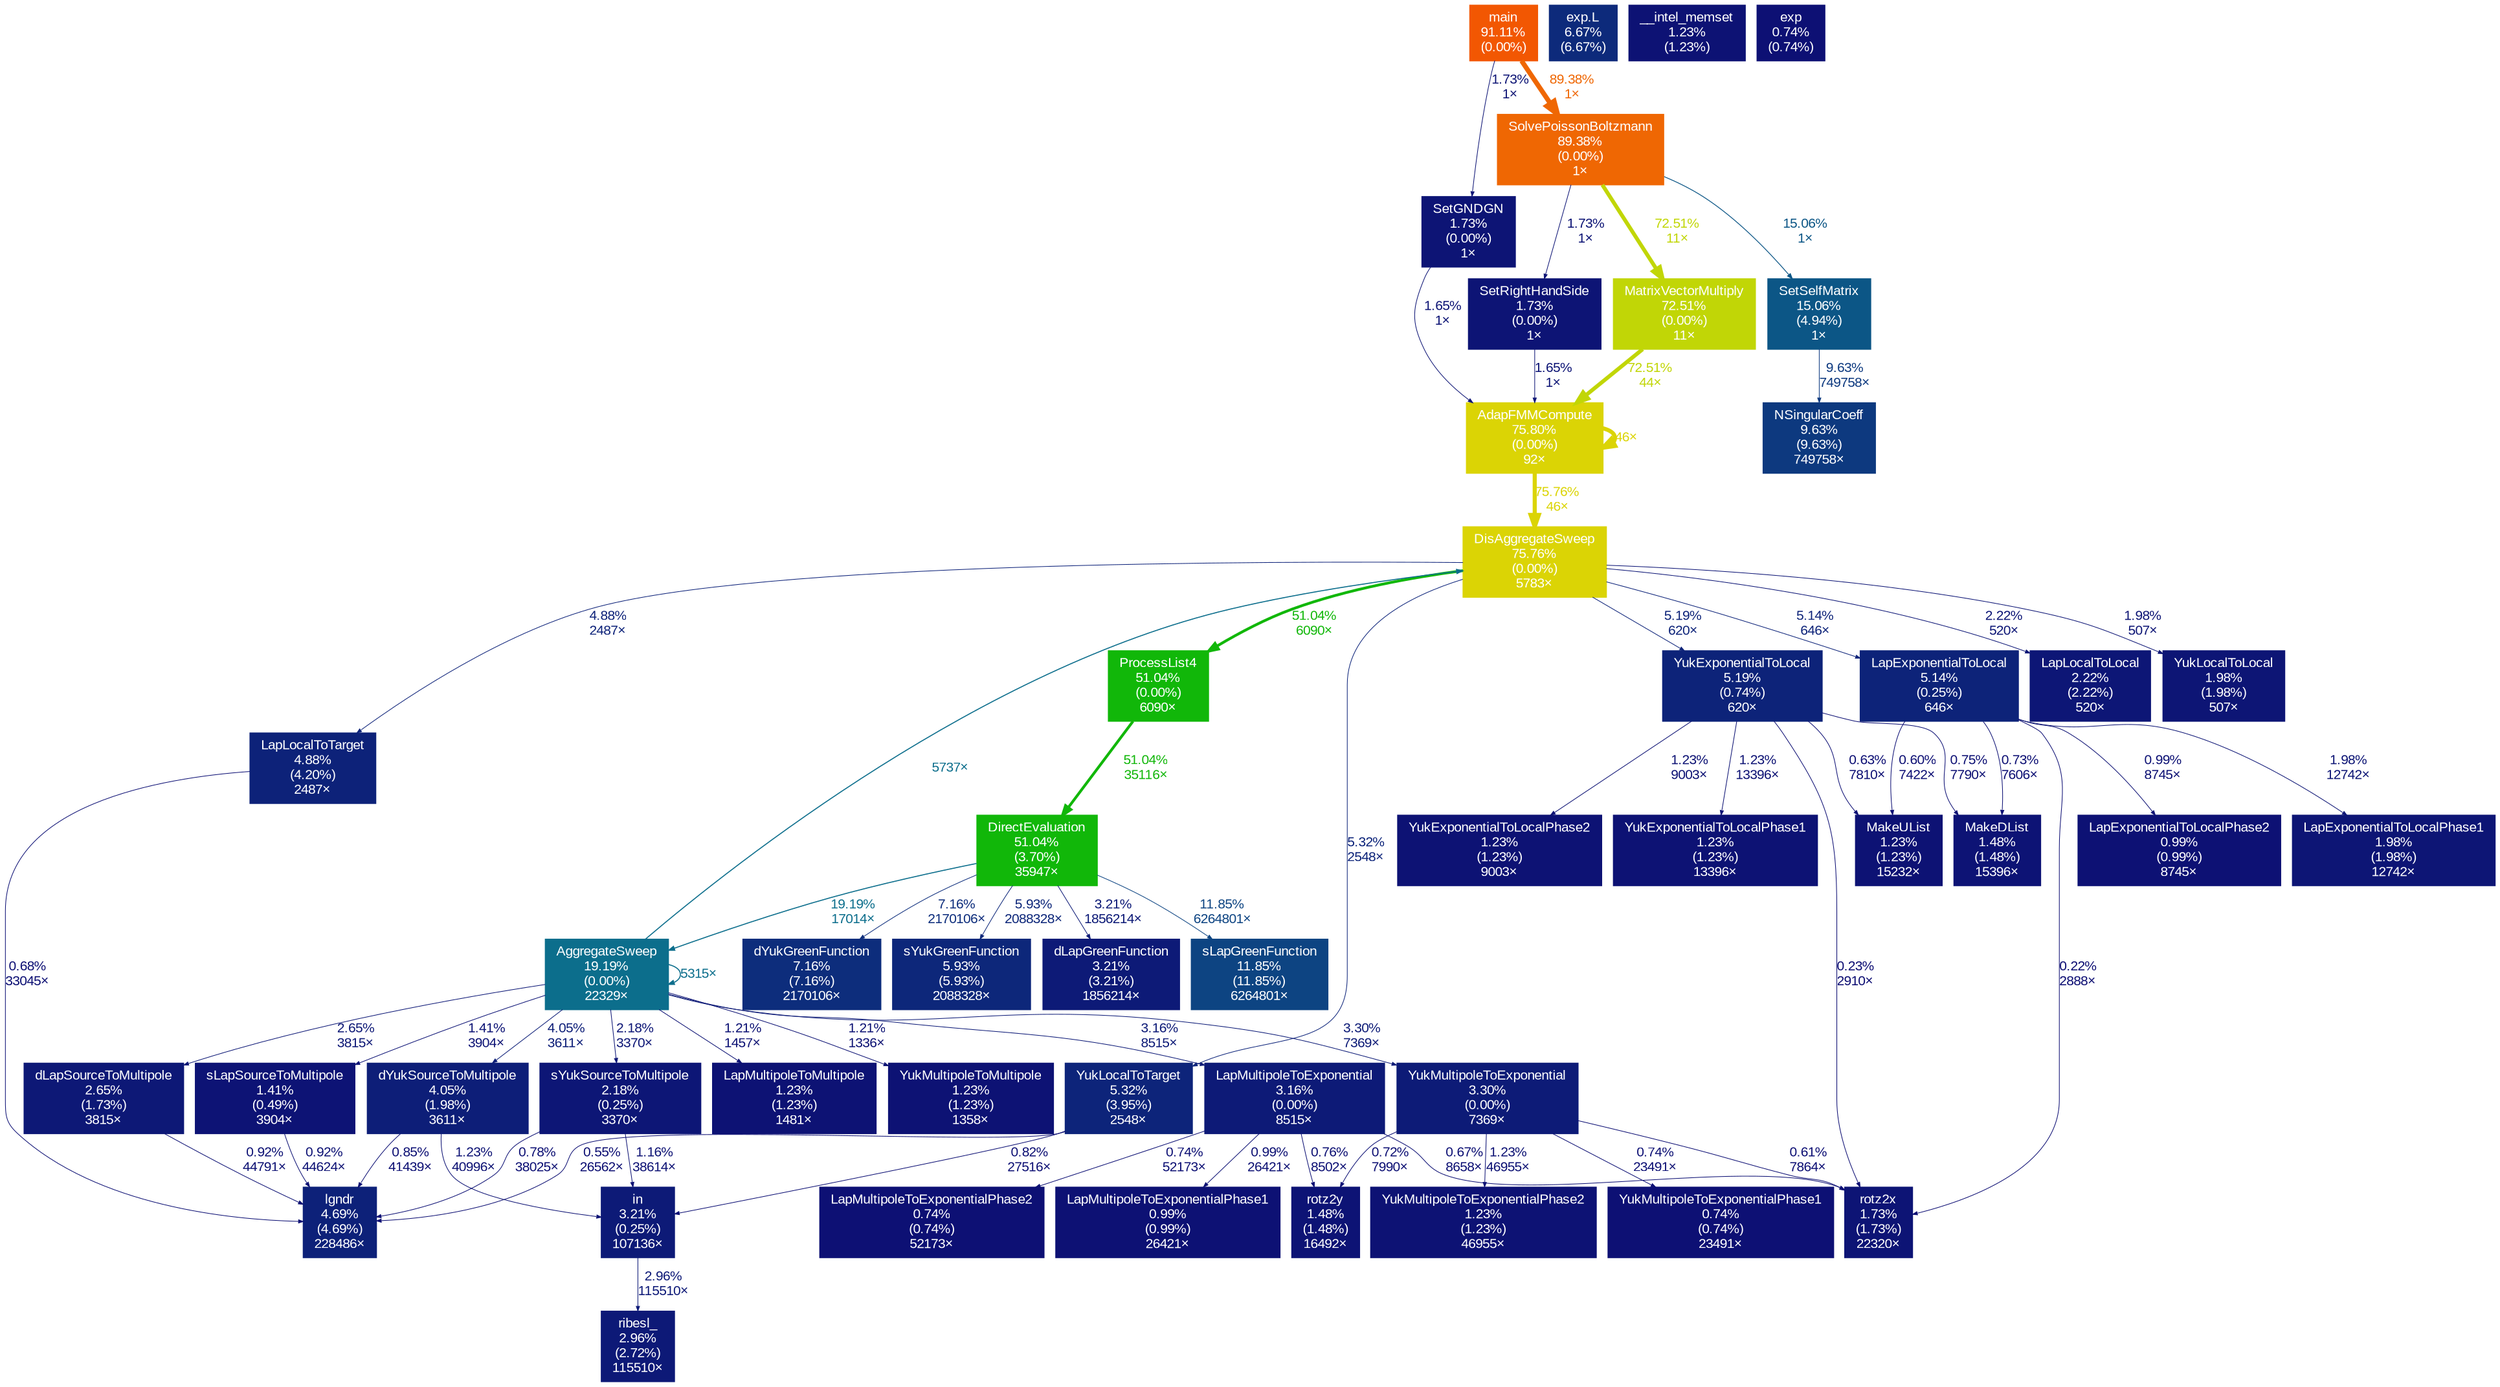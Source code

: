 digraph {
	graph [ranksep=0.25, fontname=Arial, nodesep=0.125];
	node [fontname=Arial, style=filled, height=0, width=0, shape=box, fontcolor=white];
	edge [fontname=Arial];
	1 [color="#f25702", fontcolor="#ffffff", fontsize="10.00", label="main\n91.11%\n(0.00%)"];
	1 -> 2 [color="#ef6703", label="89.38%\n1×", arrowsize="0.95", fontsize="10.00", fontcolor="#ef6703", labeldistance="3.58", penwidth="3.58"];
	1 -> 31 [color="#0d1475", label="1.73%\n1×", arrowsize="0.35", fontsize="10.00", fontcolor="#0d1475", labeldistance="0.50", penwidth="0.50"];
	2 [color="#ef6703", fontcolor="#ffffff", fontsize="10.00", label="SolvePoissonBoltzmann\n89.38%\n(0.00%)\n1×"];
	2 -> 32 [color="#0d1475", label="1.73%\n1×", arrowsize="0.35", fontsize="10.00", fontcolor="#0d1475", labeldistance="0.50", penwidth="0.50"];
	2 -> 5 [color="#c1d606", label="72.51%\n11×", arrowsize="0.85", fontsize="10.00", fontcolor="#c1d606", labeldistance="2.90", penwidth="2.90"];
	2 -> 9 [color="#0c5686", label="15.06%\n1×", arrowsize="0.39", fontsize="10.00", fontcolor="#0c5686", labeldistance="0.60", penwidth="0.60"];
	3 [color="#dbd405", fontcolor="#ffffff", fontsize="10.00", label="AdapFMMCompute\n75.80%\n(0.00%)\n92×"];
	3 -> 3 [color="#dbd405", label="46×", arrowsize="0.87", fontsize="10.00", fontcolor="#dbd405", labeldistance="3.03", penwidth="3.03"];
	3 -> 7 [color="#dbd405", label="75.76%\n46×", arrowsize="0.87", fontsize="10.00", fontcolor="#dbd405", labeldistance="3.03", penwidth="3.03"];
	5 [color="#c1d606", fontcolor="#ffffff", fontsize="10.00", label="MatrixVectorMultiply\n72.51%\n(0.00%)\n11×"];
	5 -> 3 [color="#c1d606", label="72.51%\n44×", arrowsize="0.85", fontsize="10.00", fontcolor="#c1d606", labeldistance="2.90", penwidth="2.90"];
	6 [color="#11b709", fontcolor="#ffffff", fontsize="10.00", label="DirectEvaluation\n51.04%\n(3.70%)\n35947×"];
	6 -> 8 [color="#0c6e8c", label="19.19%\n17014×", arrowsize="0.44", fontsize="10.00", fontcolor="#0c6e8c", labeldistance="0.77", penwidth="0.77"];
	6 -> 10 [color="#0d4482", label="11.85%\n6264801×", arrowsize="0.35", fontsize="10.00", fontcolor="#0d4482", labeldistance="0.50", penwidth="0.50"];
	6 -> 12 [color="#0d2d7c", label="7.16%\n2170106×", arrowsize="0.35", fontsize="10.00", fontcolor="#0d2d7c", labeldistance="0.50", penwidth="0.50"];
	6 -> 14 [color="#0d277a", label="5.93%\n2088328×", arrowsize="0.35", fontsize="10.00", fontcolor="#0d277a", labeldistance="0.50", penwidth="0.50"];
	6 -> 23 [color="#0d1a77", label="3.21%\n1856214×", arrowsize="0.35", fontsize="10.00", fontcolor="#0d1a77", labeldistance="0.50", penwidth="0.50"];
	7 [color="#dbd405", fontcolor="#ffffff", fontsize="10.00", label="DisAggregateSweep\n75.76%\n(0.00%)\n5783×"];
	7 -> 15 [color="#0d247a", label="5.32%\n2548×", arrowsize="0.35", fontsize="10.00", fontcolor="#0d247a", labeldistance="0.50", penwidth="0.50"];
	7 -> 16 [color="#0d2379", label="5.19%\n620×", arrowsize="0.35", fontsize="10.00", fontcolor="#0d2379", labeldistance="0.50", penwidth="0.50"];
	7 -> 17 [color="#0d2379", label="5.14%\n646×", arrowsize="0.35", fontsize="10.00", fontcolor="#0d2379", labeldistance="0.50", penwidth="0.50"];
	7 -> 18 [color="#0d2279", label="4.88%\n2487×", arrowsize="0.35", fontsize="10.00", fontcolor="#0d2279", labeldistance="0.50", penwidth="0.50"];
	7 -> 27 [color="#0d1676", label="2.22%\n520×", arrowsize="0.35", fontsize="10.00", fontcolor="#0d1676", labeldistance="0.50", penwidth="0.50"];
	7 -> 30 [color="#0d1575", label="1.98%\n507×", arrowsize="0.35", fontsize="10.00", fontcolor="#0d1575", labeldistance="0.50", penwidth="0.50"];
	7 -> 63 [color="#11b709", label="51.04%\n6090×", arrowsize="0.71", fontsize="10.00", fontcolor="#11b709", labeldistance="2.04", penwidth="2.04"];
	8 [color="#0c6e8c", fontcolor="#ffffff", fontsize="10.00", label="AggregateSweep\n19.19%\n(0.00%)\n22329×"];
	8 -> 36 [color="#0d1375", label="1.41%\n3904×", arrowsize="0.35", fontsize="10.00", fontcolor="#0d1375", labeldistance="0.50", penwidth="0.50"];
	8 -> 7 [color="#0c6e8c", label="5737×", arrowsize="0.44", fontsize="10.00", fontcolor="#0c6e8c", labeldistance="0.77", penwidth="0.77"];
	8 -> 8 [color="#0c6e8c", label="5315×", arrowsize="0.44", fontsize="10.00", fontcolor="#0c6e8c", labeldistance="0.77", penwidth="0.77"];
	8 -> 41 [color="#0d1274", label="1.21%\n1457×", arrowsize="0.35", fontsize="10.00", fontcolor="#0d1274", labeldistance="0.50", penwidth="0.50"];
	8 -> 42 [color="#0d1274", label="1.21%\n1336×", arrowsize="0.35", fontsize="10.00", fontcolor="#0d1274", labeldistance="0.50", penwidth="0.50"];
	8 -> 20 [color="#0d1e78", label="4.05%\n3611×", arrowsize="0.35", fontsize="10.00", fontcolor="#0d1e78", labeldistance="0.50", penwidth="0.50"];
	8 -> 21 [color="#0d1b77", label="3.30%\n7369×", arrowsize="0.35", fontsize="10.00", fontcolor="#0d1b77", labeldistance="0.50", penwidth="0.50"];
	8 -> 24 [color="#0d1a77", label="3.16%\n8515×", arrowsize="0.35", fontsize="10.00", fontcolor="#0d1a77", labeldistance="0.50", penwidth="0.50"];
	8 -> 26 [color="#0d1876", label="2.65%\n3815×", arrowsize="0.35", fontsize="10.00", fontcolor="#0d1876", labeldistance="0.50", penwidth="0.50"];
	8 -> 28 [color="#0d1676", label="2.18%\n3370×", arrowsize="0.35", fontsize="10.00", fontcolor="#0d1676", labeldistance="0.50", penwidth="0.50"];
	9 [color="#0c5686", fontcolor="#ffffff", fontsize="10.00", label="SetSelfMatrix\n15.06%\n(4.94%)\n1×"];
	9 -> 11 [color="#0d397f", label="9.63%\n749758×", arrowsize="0.35", fontsize="10.00", fontcolor="#0d397f", labeldistance="0.50", penwidth="0.50"];
	10 [color="#0d4482", fontcolor="#ffffff", fontsize="10.00", label="sLapGreenFunction\n11.85%\n(11.85%)\n6264801×"];
	11 [color="#0d397f", fontcolor="#ffffff", fontsize="10.00", label="NSingularCoeff\n9.63%\n(9.63%)\n749758×"];
	12 [color="#0d2d7c", fontcolor="#ffffff", fontsize="10.00", label="dYukGreenFunction\n7.16%\n(7.16%)\n2170106×"];
	13 [color="#0d2a7b", fontcolor="#ffffff", fontsize="10.00", label="exp.L\n6.67%\n(6.67%)"];
	14 [color="#0d277a", fontcolor="#ffffff", fontsize="10.00", label="sYukGreenFunction\n5.93%\n(5.93%)\n2088328×"];
	15 [color="#0d247a", fontcolor="#ffffff", fontsize="10.00", label="YukLocalToTarget\n5.32%\n(3.95%)\n2548×"];
	15 -> 19 [color="#0d0f73", label="0.55%\n26562×", arrowsize="0.35", fontsize="10.00", fontcolor="#0d0f73", labeldistance="0.50", penwidth="0.50"];
	15 -> 22 [color="#0d1074", label="0.82%\n27516×", arrowsize="0.35", fontsize="10.00", fontcolor="#0d1074", labeldistance="0.50", penwidth="0.50"];
	16 [color="#0d2379", fontcolor="#ffffff", fontsize="10.00", label="YukExponentialToLocal\n5.19%\n(0.74%)\n620×"];
	16 -> 33 [color="#0d0e73", label="0.23%\n2910×", arrowsize="0.35", fontsize="10.00", fontcolor="#0d0e73", labeldistance="0.50", penwidth="0.50"];
	16 -> 35 [color="#0d1074", label="0.75%\n7790×", arrowsize="0.35", fontsize="10.00", fontcolor="#0d1074", labeldistance="0.50", penwidth="0.50"];
	16 -> 38 [color="#0d0f74", label="0.63%\n7810×", arrowsize="0.35", fontsize="10.00", fontcolor="#0d0f74", labeldistance="0.50", penwidth="0.50"];
	16 -> 39 [color="#0d1274", label="1.23%\n13396×", arrowsize="0.35", fontsize="10.00", fontcolor="#0d1274", labeldistance="0.50", penwidth="0.50"];
	16 -> 40 [color="#0d1274", label="1.23%\n9003×", arrowsize="0.35", fontsize="10.00", fontcolor="#0d1274", labeldistance="0.50", penwidth="0.50"];
	17 [color="#0d2379", fontcolor="#ffffff", fontsize="10.00", label="LapExponentialToLocal\n5.14%\n(0.25%)\n646×"];
	17 -> 33 [color="#0d0e73", label="0.22%\n2888×", arrowsize="0.35", fontsize="10.00", fontcolor="#0d0e73", labeldistance="0.50", penwidth="0.50"];
	17 -> 35 [color="#0d1074", label="0.73%\n7606×", arrowsize="0.35", fontsize="10.00", fontcolor="#0d1074", labeldistance="0.50", penwidth="0.50"];
	17 -> 38 [color="#0d0f74", label="0.60%\n7422×", arrowsize="0.35", fontsize="10.00", fontcolor="#0d0f74", labeldistance="0.50", penwidth="0.50"];
	17 -> 45 [color="#0d1174", label="0.99%\n8745×", arrowsize="0.35", fontsize="10.00", fontcolor="#0d1174", labeldistance="0.50", penwidth="0.50"];
	17 -> 29 [color="#0d1575", label="1.98%\n12742×", arrowsize="0.35", fontsize="10.00", fontcolor="#0d1575", labeldistance="0.50", penwidth="0.50"];
	18 [color="#0d2279", fontcolor="#ffffff", fontsize="10.00", label="LapLocalToTarget\n4.88%\n(4.20%)\n2487×"];
	18 -> 19 [color="#0d1074", label="0.68%\n33045×", arrowsize="0.35", fontsize="10.00", fontcolor="#0d1074", labeldistance="0.50", penwidth="0.50"];
	19 [color="#0d2179", fontcolor="#ffffff", fontsize="10.00", label="lgndr\n4.69%\n(4.69%)\n228486×"];
	20 [color="#0d1e78", fontcolor="#ffffff", fontsize="10.00", label="dYukSourceToMultipole\n4.05%\n(1.98%)\n3611×"];
	20 -> 19 [color="#0d1074", label="0.85%\n41439×", arrowsize="0.35", fontsize="10.00", fontcolor="#0d1074", labeldistance="0.50", penwidth="0.50"];
	20 -> 22 [color="#0d1274", label="1.23%\n40996×", arrowsize="0.35", fontsize="10.00", fontcolor="#0d1274", labeldistance="0.50", penwidth="0.50"];
	21 [color="#0d1b77", fontcolor="#ffffff", fontsize="10.00", label="YukMultipoleToExponential\n3.30%\n(0.00%)\n7369×"];
	21 -> 33 [color="#0d0f74", label="0.61%\n7864×", arrowsize="0.35", fontsize="10.00", fontcolor="#0d0f74", labeldistance="0.50", penwidth="0.50"];
	21 -> 34 [color="#0d1074", label="0.72%\n7990×", arrowsize="0.35", fontsize="10.00", fontcolor="#0d1074", labeldistance="0.50", penwidth="0.50"];
	21 -> 37 [color="#0d1274", label="1.23%\n46955×", arrowsize="0.35", fontsize="10.00", fontcolor="#0d1274", labeldistance="0.50", penwidth="0.50"];
	21 -> 47 [color="#0d1074", label="0.74%\n23491×", arrowsize="0.35", fontsize="10.00", fontcolor="#0d1074", labeldistance="0.50", penwidth="0.50"];
	22 [color="#0d1a77", fontcolor="#ffffff", fontsize="10.00", label="in\n3.21%\n(0.25%)\n107136×"];
	22 -> 25 [color="#0d1977", label="2.96%\n115510×", arrowsize="0.35", fontsize="10.00", fontcolor="#0d1977", labeldistance="0.50", penwidth="0.50"];
	23 [color="#0d1a77", fontcolor="#ffffff", fontsize="10.00", label="dLapGreenFunction\n3.21%\n(3.21%)\n1856214×"];
	24 [color="#0d1a77", fontcolor="#ffffff", fontsize="10.00", label="LapMultipoleToExponential\n3.16%\n(0.00%)\n8515×"];
	24 -> 33 [color="#0d1074", label="0.67%\n8658×", arrowsize="0.35", fontsize="10.00", fontcolor="#0d1074", labeldistance="0.50", penwidth="0.50"];
	24 -> 34 [color="#0d1074", label="0.76%\n8502×", arrowsize="0.35", fontsize="10.00", fontcolor="#0d1074", labeldistance="0.50", penwidth="0.50"];
	24 -> 44 [color="#0d1174", label="0.99%\n26421×", arrowsize="0.35", fontsize="10.00", fontcolor="#0d1174", labeldistance="0.50", penwidth="0.50"];
	24 -> 46 [color="#0d1074", label="0.74%\n52173×", arrowsize="0.35", fontsize="10.00", fontcolor="#0d1074", labeldistance="0.50", penwidth="0.50"];
	25 [color="#0d1977", fontcolor="#ffffff", fontsize="10.00", label="ribesl_\n2.96%\n(2.72%)\n115510×"];
	26 [color="#0d1876", fontcolor="#ffffff", fontsize="10.00", label="dLapSourceToMultipole\n2.65%\n(1.73%)\n3815×"];
	26 -> 19 [color="#0d1174", label="0.92%\n44791×", arrowsize="0.35", fontsize="10.00", fontcolor="#0d1174", labeldistance="0.50", penwidth="0.50"];
	27 [color="#0d1676", fontcolor="#ffffff", fontsize="10.00", label="LapLocalToLocal\n2.22%\n(2.22%)\n520×"];
	28 [color="#0d1676", fontcolor="#ffffff", fontsize="10.00", label="sYukSourceToMultipole\n2.18%\n(0.25%)\n3370×"];
	28 -> 19 [color="#0d1074", label="0.78%\n38025×", arrowsize="0.35", fontsize="10.00", fontcolor="#0d1074", labeldistance="0.50", penwidth="0.50"];
	28 -> 22 [color="#0d1274", label="1.16%\n38614×", arrowsize="0.35", fontsize="10.00", fontcolor="#0d1274", labeldistance="0.50", penwidth="0.50"];
	29 [color="#0d1575", fontcolor="#ffffff", fontsize="10.00", label="LapExponentialToLocalPhase1\n1.98%\n(1.98%)\n12742×"];
	30 [color="#0d1575", fontcolor="#ffffff", fontsize="10.00", label="YukLocalToLocal\n1.98%\n(1.98%)\n507×"];
	31 [color="#0d1475", fontcolor="#ffffff", fontsize="10.00", label="SetGNDGN\n1.73%\n(0.00%)\n1×"];
	31 -> 3 [color="#0d1475", label="1.65%\n1×", arrowsize="0.35", fontsize="10.00", fontcolor="#0d1475", labeldistance="0.50", penwidth="0.50"];
	32 [color="#0d1475", fontcolor="#ffffff", fontsize="10.00", label="SetRightHandSide\n1.73%\n(0.00%)\n1×"];
	32 -> 3 [color="#0d1475", label="1.65%\n1×", arrowsize="0.35", fontsize="10.00", fontcolor="#0d1475", labeldistance="0.50", penwidth="0.50"];
	33 [color="#0d1475", fontcolor="#ffffff", fontsize="10.00", label="rotz2x\n1.73%\n(1.73%)\n22320×"];
	34 [color="#0d1375", fontcolor="#ffffff", fontsize="10.00", label="rotz2y\n1.48%\n(1.48%)\n16492×"];
	35 [color="#0d1375", fontcolor="#ffffff", fontsize="10.00", label="MakeDList\n1.48%\n(1.48%)\n15396×"];
	36 [color="#0d1375", fontcolor="#ffffff", fontsize="10.00", label="sLapSourceToMultipole\n1.41%\n(0.49%)\n3904×"];
	36 -> 19 [color="#0d1174", label="0.92%\n44624×", arrowsize="0.35", fontsize="10.00", fontcolor="#0d1174", labeldistance="0.50", penwidth="0.50"];
	37 [color="#0d1274", fontcolor="#ffffff", fontsize="10.00", label="YukMultipoleToExponentialPhase2\n1.23%\n(1.23%)\n46955×"];
	38 [color="#0d1274", fontcolor="#ffffff", fontsize="10.00", label="MakeUList\n1.23%\n(1.23%)\n15232×"];
	39 [color="#0d1274", fontcolor="#ffffff", fontsize="10.00", label="YukExponentialToLocalPhase1\n1.23%\n(1.23%)\n13396×"];
	40 [color="#0d1274", fontcolor="#ffffff", fontsize="10.00", label="YukExponentialToLocalPhase2\n1.23%\n(1.23%)\n9003×"];
	41 [color="#0d1274", fontcolor="#ffffff", fontsize="10.00", label="LapMultipoleToMultipole\n1.23%\n(1.23%)\n1481×"];
	42 [color="#0d1274", fontcolor="#ffffff", fontsize="10.00", label="YukMultipoleToMultipole\n1.23%\n(1.23%)\n1358×"];
	43 [color="#0d1274", fontcolor="#ffffff", fontsize="10.00", label="__intel_memset\n1.23%\n(1.23%)"];
	44 [color="#0d1174", fontcolor="#ffffff", fontsize="10.00", label="LapMultipoleToExponentialPhase1\n0.99%\n(0.99%)\n26421×"];
	45 [color="#0d1174", fontcolor="#ffffff", fontsize="10.00", label="LapExponentialToLocalPhase2\n0.99%\n(0.99%)\n8745×"];
	46 [color="#0d1074", fontcolor="#ffffff", fontsize="10.00", label="LapMultipoleToExponentialPhase2\n0.74%\n(0.74%)\n52173×"];
	47 [color="#0d1074", fontcolor="#ffffff", fontsize="10.00", label="YukMultipoleToExponentialPhase1\n0.74%\n(0.74%)\n23491×"];
	48 [color="#0d1074", fontcolor="#ffffff", fontsize="10.00", label="exp\n0.74%\n(0.74%)"];
	63 [color="#11b709", fontcolor="#ffffff", fontsize="10.00", label="ProcessList4\n51.04%\n(0.00%)\n6090×"];
	63 -> 6 [color="#11b709", label="51.04%\n35116×", arrowsize="0.71", fontsize="10.00", fontcolor="#11b709", labeldistance="2.04", penwidth="2.04"];
}
